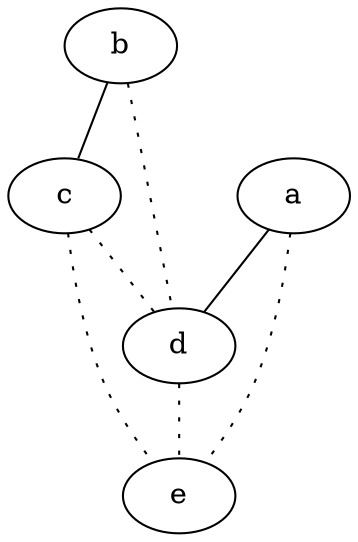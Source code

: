 graph {
a -- d;
a -- e [style=dotted];
b -- c;
b -- d [style=dotted];
c -- d [style=dotted];
c -- e [style=dotted];
d -- e [style=dotted];
}
